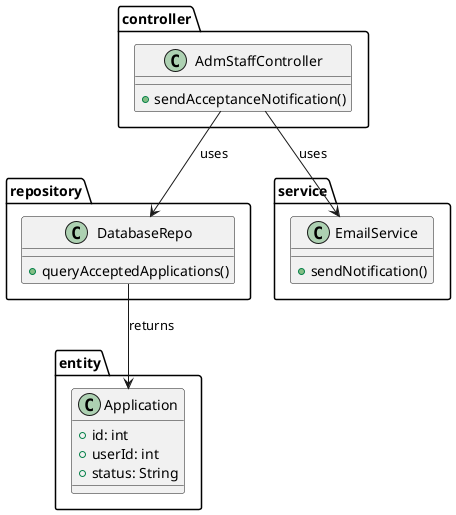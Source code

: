 @startuml
package controller {
    class AdmStaffController {
        +sendAcceptanceNotification()
    }
}

package repository {
    class DatabaseRepo {
        +queryAcceptedApplications()
    }
}

package service {
    class EmailService {
        +sendNotification()
    }
}

package entity {
    class Application {
        +id: int
        +userId: int
        +status: String
    }
}

AdmStaffController --> DatabaseRepo : uses
AdmStaffController --> EmailService : uses
DatabaseRepo --> Application : returns
@enduml